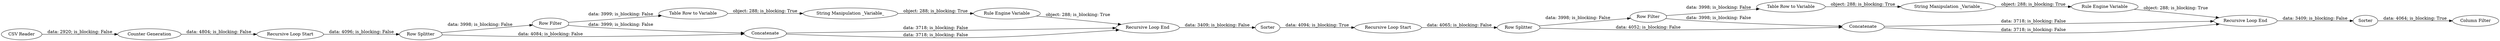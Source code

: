 digraph {
	"-6152951486090010455_8" [label="Row Splitter"]
	"-6152951486090010455_18" [label="Row Filter"]
	"-6152951486090010455_9" [label="Row Filter"]
	"-6152951486090010455_16" [label="Recursive Loop Start"]
	"-6152951486090010455_7" [label="Recursive Loop Start"]
	"-6152951486090010455_10" [label=Concatenate]
	"-6152951486090010455_6" [label="CSV Reader"]
	"-6152951486090010455_22" [label="String Manipulation _Variable_"]
	"-6152951486090010455_25" [label="Counter Generation"]
	"-6152951486090010455_17" [label="Row Splitter"]
	"-6152951486090010455_27" [label="Column Filter"]
	"-6152951486090010455_20" [label="Table Row to Variable"]
	"-6152951486090010455_26" [label=Sorter]
	"-6152951486090010455_12" [label="Recursive Loop End"]
	"-6152951486090010455_13" [label="String Manipulation _Variable_"]
	"-6152951486090010455_14" [label="Rule Engine Variable"]
	"-6152951486090010455_24" [label=Sorter]
	"-6152951486090010455_21" [label="Recursive Loop End"]
	"-6152951486090010455_19" [label=Concatenate]
	"-6152951486090010455_11" [label="Table Row to Variable"]
	"-6152951486090010455_23" [label="Rule Engine Variable"]
	"-6152951486090010455_10" -> "-6152951486090010455_12" [label="data: 3718; is_blocking: False"]
	"-6152951486090010455_10" -> "-6152951486090010455_12" [label="data: 3718; is_blocking: False"]
	"-6152951486090010455_18" -> "-6152951486090010455_20" [label="data: 3998; is_blocking: False"]
	"-6152951486090010455_16" -> "-6152951486090010455_17" [label="data: 4065; is_blocking: False"]
	"-6152951486090010455_26" -> "-6152951486090010455_27" [label="data: 4064; is_blocking: True"]
	"-6152951486090010455_7" -> "-6152951486090010455_8" [label="data: 4096; is_blocking: False"]
	"-6152951486090010455_12" -> "-6152951486090010455_24" [label="data: 3409; is_blocking: False"]
	"-6152951486090010455_9" -> "-6152951486090010455_10" [label="data: 3999; is_blocking: False"]
	"-6152951486090010455_24" -> "-6152951486090010455_16" [label="data: 4094; is_blocking: True"]
	"-6152951486090010455_8" -> "-6152951486090010455_10" [label="data: 4084; is_blocking: False"]
	"-6152951486090010455_14" -> "-6152951486090010455_12" [label="object: 288; is_blocking: True"]
	"-6152951486090010455_9" -> "-6152951486090010455_11" [label="data: 3999; is_blocking: False"]
	"-6152951486090010455_8" -> "-6152951486090010455_9" [label="data: 3998; is_blocking: False"]
	"-6152951486090010455_25" -> "-6152951486090010455_7" [label="data: 4804; is_blocking: False"]
	"-6152951486090010455_18" -> "-6152951486090010455_19" [label="data: 3998; is_blocking: False"]
	"-6152951486090010455_21" -> "-6152951486090010455_26" [label="data: 3409; is_blocking: False"]
	"-6152951486090010455_17" -> "-6152951486090010455_19" [label="data: 4052; is_blocking: False"]
	"-6152951486090010455_6" -> "-6152951486090010455_25" [label="data: 2920; is_blocking: False"]
	"-6152951486090010455_13" -> "-6152951486090010455_14" [label="object: 288; is_blocking: True"]
	"-6152951486090010455_20" -> "-6152951486090010455_22" [label="object: 288; is_blocking: True"]
	"-6152951486090010455_11" -> "-6152951486090010455_13" [label="object: 288; is_blocking: True"]
	"-6152951486090010455_19" -> "-6152951486090010455_21" [label="data: 3718; is_blocking: False"]
	"-6152951486090010455_19" -> "-6152951486090010455_21" [label="data: 3718; is_blocking: False"]
	"-6152951486090010455_22" -> "-6152951486090010455_23" [label="object: 288; is_blocking: True"]
	"-6152951486090010455_17" -> "-6152951486090010455_18" [label="data: 3998; is_blocking: False"]
	"-6152951486090010455_23" -> "-6152951486090010455_21" [label="object: 288; is_blocking: True"]
	rankdir=LR
}
